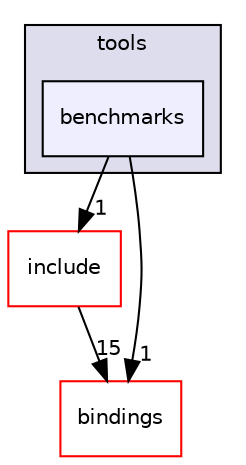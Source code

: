 digraph "benchmarks" {
  compound=true
  node [ fontsize="10", fontname="Helvetica"];
  edge [ labelfontsize="10", labelfontname="Helvetica"];
  subgraph clusterdir_89fa086523ca714548e7966bf1a47b6b {
    graph [ bgcolor="#ddddee", pencolor="black", label="tools" fontname="Helvetica", fontsize="10", URL="dir_89fa086523ca714548e7966bf1a47b6b.html"]
  dir_80faeca8f9827cf4a32ea789859e877e [shape=box, label="benchmarks", style="filled", fillcolor="#eeeeff", pencolor="black", URL="dir_80faeca8f9827cf4a32ea789859e877e.html"];
  }
  dir_8b1d150e9f156064a1b3b6bfd83b297b [shape=box label="include" fillcolor="white" style="filled" color="red" URL="dir_8b1d150e9f156064a1b3b6bfd83b297b.html"];
  dir_ea91a2a72b7cbbf988d2bd2cd1d23e49 [shape=box label="bindings" fillcolor="white" style="filled" color="red" URL="dir_ea91a2a72b7cbbf988d2bd2cd1d23e49.html"];
  dir_8b1d150e9f156064a1b3b6bfd83b297b->dir_ea91a2a72b7cbbf988d2bd2cd1d23e49 [headlabel="15", labeldistance=1.5 headhref="dir_000006_000022.html"];
  dir_80faeca8f9827cf4a32ea789859e877e->dir_8b1d150e9f156064a1b3b6bfd83b297b [headlabel="1", labeldistance=1.5 headhref="dir_000015_000006.html"];
  dir_80faeca8f9827cf4a32ea789859e877e->dir_ea91a2a72b7cbbf988d2bd2cd1d23e49 [headlabel="1", labeldistance=1.5 headhref="dir_000015_000022.html"];
}
